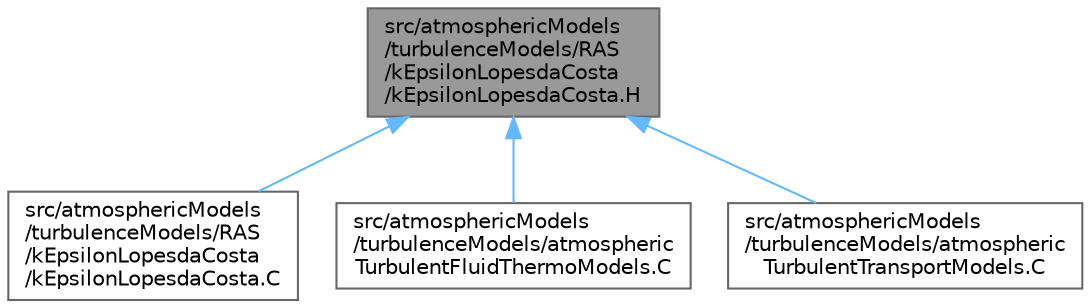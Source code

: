 digraph "src/atmosphericModels/turbulenceModels/RAS/kEpsilonLopesdaCosta/kEpsilonLopesdaCosta.H"
{
 // LATEX_PDF_SIZE
  bgcolor="transparent";
  edge [fontname=Helvetica,fontsize=10,labelfontname=Helvetica,labelfontsize=10];
  node [fontname=Helvetica,fontsize=10,shape=box,height=0.2,width=0.4];
  Node1 [id="Node000001",label="src/atmosphericModels\l/turbulenceModels/RAS\l/kEpsilonLopesdaCosta\l/kEpsilonLopesdaCosta.H",height=0.2,width=0.4,color="gray40", fillcolor="grey60", style="filled", fontcolor="black",tooltip=" "];
  Node1 -> Node2 [id="edge1_Node000001_Node000002",dir="back",color="steelblue1",style="solid",tooltip=" "];
  Node2 [id="Node000002",label="src/atmosphericModels\l/turbulenceModels/RAS\l/kEpsilonLopesdaCosta\l/kEpsilonLopesdaCosta.C",height=0.2,width=0.4,color="grey40", fillcolor="white", style="filled",URL="$kEpsilonLopesdaCosta_8C.html",tooltip=" "];
  Node1 -> Node3 [id="edge2_Node000001_Node000003",dir="back",color="steelblue1",style="solid",tooltip=" "];
  Node3 [id="Node000003",label="src/atmosphericModels\l/turbulenceModels/atmospheric\lTurbulentFluidThermoModels.C",height=0.2,width=0.4,color="grey40", fillcolor="white", style="filled",URL="$atmosphericTurbulentFluidThermoModels_8C.html",tooltip=" "];
  Node1 -> Node4 [id="edge3_Node000001_Node000004",dir="back",color="steelblue1",style="solid",tooltip=" "];
  Node4 [id="Node000004",label="src/atmosphericModels\l/turbulenceModels/atmospheric\lTurbulentTransportModels.C",height=0.2,width=0.4,color="grey40", fillcolor="white", style="filled",URL="$atmosphericTurbulentTransportModels_8C.html",tooltip=" "];
}
